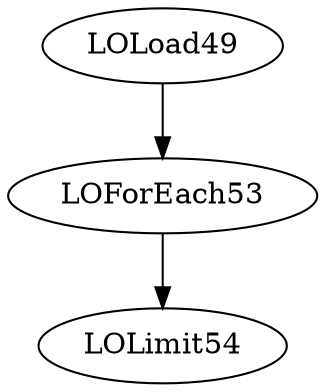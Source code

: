 digraph graph1 {
    LOLoad49 -> LOForEach53;
    LOForEach53 [hasflat="true"];
    LOForEach53 -> LOLimit54;
    LOLimit54 [limit="100"];
}
